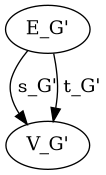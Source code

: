 @startuml
digraph Diagram {
  "E_G'";
  "V_G'";
  "E_G'"->"V_G'" [label=" s_G'"];
  "E_G'"->"V_G'" [label=" t_G'"];
}
@enduml

